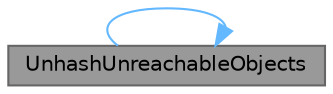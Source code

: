 digraph "UnhashUnreachableObjects"
{
 // INTERACTIVE_SVG=YES
 // LATEX_PDF_SIZE
  bgcolor="transparent";
  edge [fontname=Helvetica,fontsize=10,labelfontname=Helvetica,labelfontsize=10];
  node [fontname=Helvetica,fontsize=10,shape=box,height=0.2,width=0.4];
  rankdir="LR";
  Node1 [id="Node000001",label="UnhashUnreachableObjects",height=0.2,width=0.4,color="gray40", fillcolor="grey60", style="filled", fontcolor="black",tooltip="Calls ConditionalBeginDestroy on unreachable objects."];
  Node1 -> Node1 [id="edge1_Node000001_Node000001",color="steelblue1",style="solid",tooltip=" "];
}
